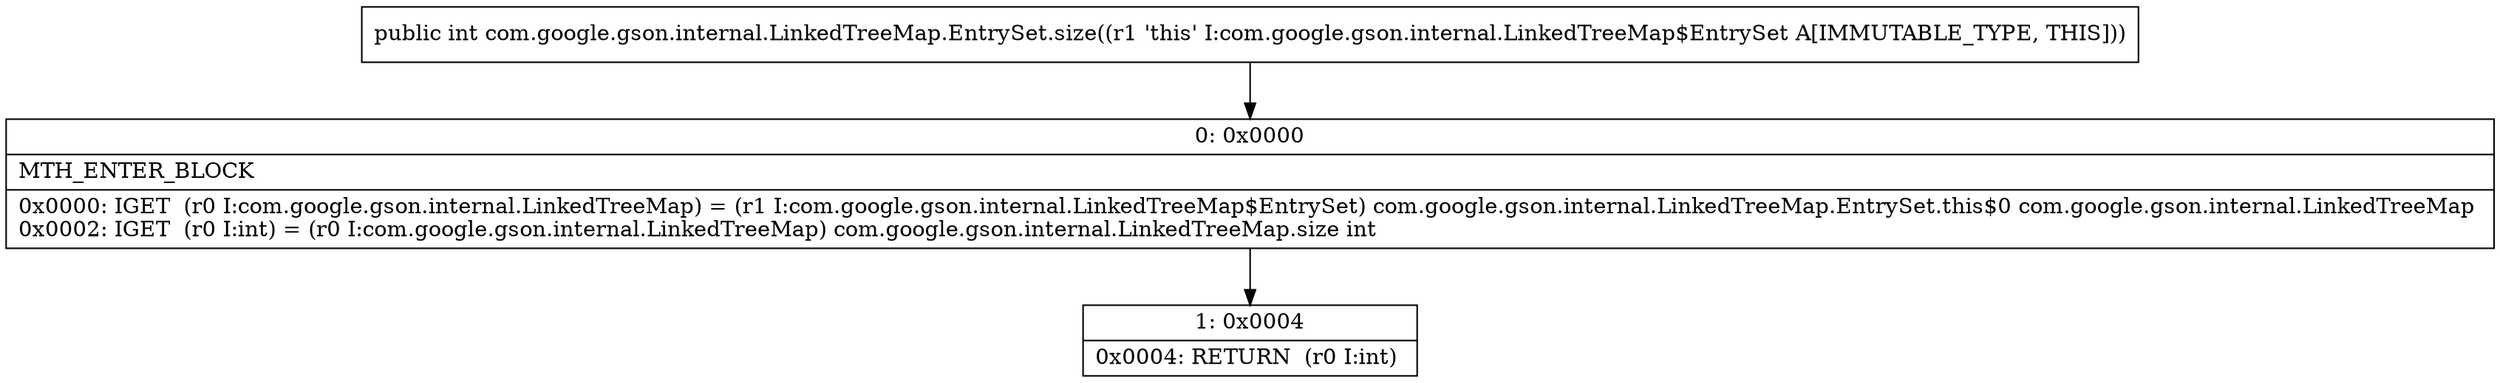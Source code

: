 digraph "CFG forcom.google.gson.internal.LinkedTreeMap.EntrySet.size()I" {
Node_0 [shape=record,label="{0\:\ 0x0000|MTH_ENTER_BLOCK\l|0x0000: IGET  (r0 I:com.google.gson.internal.LinkedTreeMap) = (r1 I:com.google.gson.internal.LinkedTreeMap$EntrySet) com.google.gson.internal.LinkedTreeMap.EntrySet.this$0 com.google.gson.internal.LinkedTreeMap \l0x0002: IGET  (r0 I:int) = (r0 I:com.google.gson.internal.LinkedTreeMap) com.google.gson.internal.LinkedTreeMap.size int \l}"];
Node_1 [shape=record,label="{1\:\ 0x0004|0x0004: RETURN  (r0 I:int) \l}"];
MethodNode[shape=record,label="{public int com.google.gson.internal.LinkedTreeMap.EntrySet.size((r1 'this' I:com.google.gson.internal.LinkedTreeMap$EntrySet A[IMMUTABLE_TYPE, THIS])) }"];
MethodNode -> Node_0;
Node_0 -> Node_1;
}

